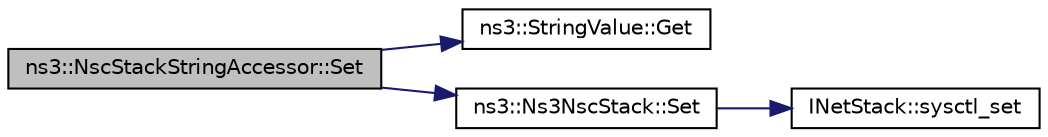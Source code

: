 digraph "ns3::NscStackStringAccessor::Set"
{
 // LATEX_PDF_SIZE
  edge [fontname="Helvetica",fontsize="10",labelfontname="Helvetica",labelfontsize="10"];
  node [fontname="Helvetica",fontsize="10",shape=record];
  rankdir="LR";
  Node1 [label="ns3::NscStackStringAccessor::Set",height=0.2,width=0.4,color="black", fillcolor="grey75", style="filled", fontcolor="black",tooltip=" "];
  Node1 -> Node2 [color="midnightblue",fontsize="10",style="solid",fontname="Helvetica"];
  Node2 [label="ns3::StringValue::Get",height=0.2,width=0.4,color="black", fillcolor="white", style="filled",URL="$classns3_1_1_string_value.html#a6f208c2778fe1c7882e5cb429b8326ae",tooltip=" "];
  Node1 -> Node3 [color="midnightblue",fontsize="10",style="solid",fontname="Helvetica"];
  Node3 [label="ns3::Ns3NscStack::Set",height=0.2,width=0.4,color="black", fillcolor="white", style="filled",URL="$classns3_1_1_ns3_nsc_stack.html#a92ed688d99915ddd299ad15c424140a9",tooltip="Set an attribute."];
  Node3 -> Node4 [color="midnightblue",fontsize="10",style="solid",fontname="Helvetica"];
  Node4 [label="INetStack::sysctl_set",height=0.2,width=0.4,color="black", fillcolor="white", style="filled",URL="$struct_i_net_stack.html#ad237b6c2a8d492e07fbb6db85feabdda",tooltip="Set system parameters using sysctl."];
}
